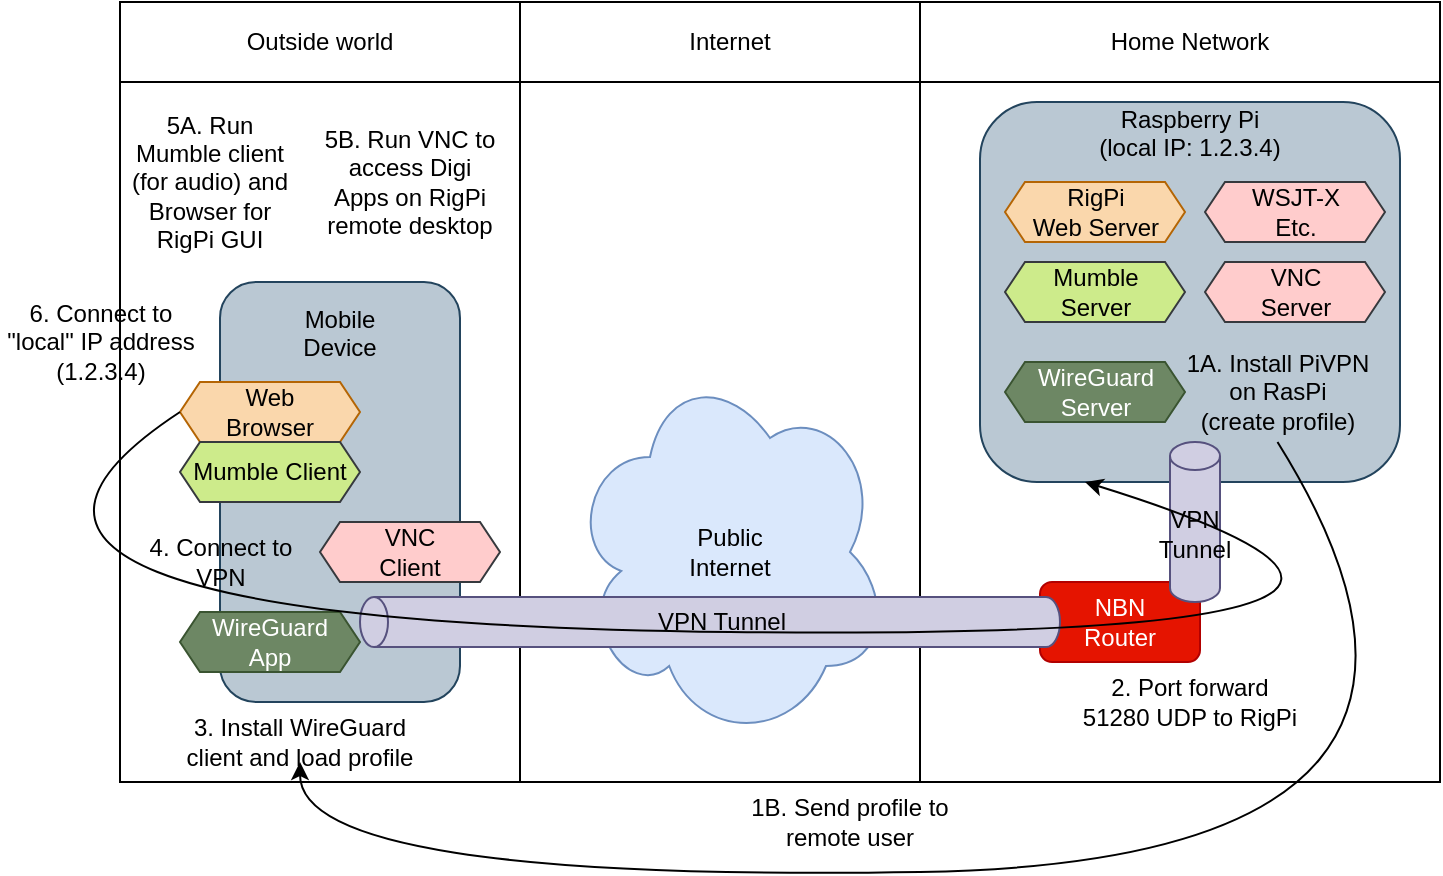 <mxfile version="14.8.2" type="github">
  <diagram id="YqbmYgbHA-egphLIvuRI" name="Page-1">
    <mxGraphModel dx="1366" dy="793" grid="1" gridSize="10" guides="1" tooltips="1" connect="1" arrows="1" fold="1" page="1" pageScale="1" pageWidth="850" pageHeight="1100" math="0" shadow="0">
      <root>
        <mxCell id="0" />
        <mxCell id="1" parent="0" />
        <mxCell id="_uaW3ZvnfhvD2LrwsyKz-1" value="" style="rounded=0;whiteSpace=wrap;html=1;" vertex="1" parent="1">
          <mxGeometry x="120" y="60" width="200" height="390" as="geometry" />
        </mxCell>
        <mxCell id="_uaW3ZvnfhvD2LrwsyKz-3" value="" style="rounded=0;whiteSpace=wrap;html=1;" vertex="1" parent="1">
          <mxGeometry x="320" y="60" width="200" height="390" as="geometry" />
        </mxCell>
        <mxCell id="_uaW3ZvnfhvD2LrwsyKz-4" value="" style="rounded=0;whiteSpace=wrap;html=1;" vertex="1" parent="1">
          <mxGeometry x="520" y="60" width="260" height="390" as="geometry" />
        </mxCell>
        <mxCell id="_uaW3ZvnfhvD2LrwsyKz-12" value="&lt;div&gt;Public&lt;/div&gt;&lt;div&gt;Internet&lt;br&gt;&lt;/div&gt;" style="ellipse;shape=cloud;whiteSpace=wrap;html=1;fillColor=#dae8fc;strokeColor=#6c8ebf;" vertex="1" parent="1">
          <mxGeometry x="345" y="240" width="160" height="190" as="geometry" />
        </mxCell>
        <mxCell id="_uaW3ZvnfhvD2LrwsyKz-11" value="&lt;div&gt;NBN&lt;/div&gt;&lt;div&gt;Router&lt;br&gt;&lt;/div&gt;" style="rounded=1;whiteSpace=wrap;html=1;fillColor=#e51400;strokeColor=#B20000;fontColor=#ffffff;" vertex="1" parent="1">
          <mxGeometry x="580" y="350" width="80" height="40" as="geometry" />
        </mxCell>
        <mxCell id="_uaW3ZvnfhvD2LrwsyKz-15" value="&lt;div&gt;Raspberry Pi&lt;/div&gt;&lt;div&gt;(local IP: 1.2.3.4)&lt;br&gt;&lt;/div&gt;&lt;div&gt;&lt;br&gt;&lt;/div&gt;&lt;div&gt;&lt;br&gt;&lt;/div&gt;&lt;div&gt;&lt;br&gt;&lt;/div&gt;&lt;div&gt;&lt;br&gt;&lt;/div&gt;&lt;div&gt;&lt;br&gt;&lt;/div&gt;&lt;div&gt;&lt;br&gt;&lt;/div&gt;&lt;div&gt;&lt;br&gt;&lt;/div&gt;&lt;div&gt;&lt;br&gt;&lt;/div&gt;&lt;div&gt;&lt;br&gt;&lt;/div&gt;&lt;div&gt;&lt;br&gt;&lt;/div&gt;&lt;div&gt;&lt;br&gt;&lt;/div&gt;" style="rounded=1;whiteSpace=wrap;html=1;fillColor=#bac8d3;strokeColor=#23445d;" vertex="1" parent="1">
          <mxGeometry x="550" y="110" width="210" height="190" as="geometry" />
        </mxCell>
        <mxCell id="_uaW3ZvnfhvD2LrwsyKz-18" value="Mobile&lt;div&gt;Device&lt;/div&gt;&lt;div&gt;&lt;br&gt;&lt;/div&gt;&lt;div&gt;&lt;br&gt;&lt;/div&gt;&lt;div&gt;&lt;br&gt;&lt;/div&gt;&lt;div&gt;&lt;br&gt;&lt;/div&gt;&lt;div&gt;&lt;br&gt;&lt;/div&gt;&lt;div&gt;&lt;br&gt;&lt;/div&gt;&lt;div&gt;&lt;br&gt;&lt;/div&gt;&lt;div&gt;&lt;br&gt;&lt;/div&gt;&lt;div&gt;&lt;br&gt;&lt;/div&gt;&lt;div&gt;&lt;br&gt;&lt;/div&gt;&lt;div&gt;&lt;br&gt;&lt;/div&gt;" style="rounded=1;whiteSpace=wrap;html=1;fillColor=#bac8d3;strokeColor=#23445d;" vertex="1" parent="1">
          <mxGeometry x="170" y="200" width="120" height="210" as="geometry" />
        </mxCell>
        <mxCell id="_uaW3ZvnfhvD2LrwsyKz-16" value="VPN Tunnel" style="shape=cylinder3;whiteSpace=wrap;html=1;boundedLbl=1;backgroundOutline=1;size=7;direction=north;fillColor=#d0cee2;strokeColor=#56517e;" vertex="1" parent="1">
          <mxGeometry x="240" y="357.5" width="350" height="25" as="geometry" />
        </mxCell>
        <mxCell id="_uaW3ZvnfhvD2LrwsyKz-19" value="&lt;div&gt;Web&lt;/div&gt;&lt;div&gt;Browser&lt;br&gt;&lt;/div&gt;" style="shape=hexagon;perimeter=hexagonPerimeter2;whiteSpace=wrap;html=1;fixedSize=1;size=10;fillColor=#fad7ac;strokeColor=#b46504;" vertex="1" parent="1">
          <mxGeometry x="150" y="250" width="90" height="30" as="geometry" />
        </mxCell>
        <mxCell id="_uaW3ZvnfhvD2LrwsyKz-20" value="&lt;div&gt;WireGuard&lt;/div&gt;&lt;div&gt;App&lt;br&gt;&lt;/div&gt;" style="shape=hexagon;perimeter=hexagonPerimeter2;whiteSpace=wrap;html=1;fixedSize=1;size=10;fillColor=#6d8764;strokeColor=#3A5431;fontColor=#ffffff;" vertex="1" parent="1">
          <mxGeometry x="150" y="365" width="90" height="30" as="geometry" />
        </mxCell>
        <mxCell id="_uaW3ZvnfhvD2LrwsyKz-21" value="RigPi&lt;br&gt;Web Server" style="shape=hexagon;perimeter=hexagonPerimeter2;whiteSpace=wrap;html=1;fixedSize=1;size=10;fillColor=#fad7ac;strokeColor=#b46504;" vertex="1" parent="1">
          <mxGeometry x="562.5" y="150" width="90" height="30" as="geometry" />
        </mxCell>
        <mxCell id="_uaW3ZvnfhvD2LrwsyKz-22" value="&lt;div&gt;Mumble&lt;br&gt;Server&lt;/div&gt;" style="shape=hexagon;perimeter=hexagonPerimeter2;whiteSpace=wrap;html=1;fixedSize=1;size=10;fillColor=#cdeb8b;strokeColor=#36393d;" vertex="1" parent="1">
          <mxGeometry x="562.5" y="190" width="90" height="30" as="geometry" />
        </mxCell>
        <mxCell id="_uaW3ZvnfhvD2LrwsyKz-23" value="Mumble Client" style="shape=hexagon;perimeter=hexagonPerimeter2;whiteSpace=wrap;html=1;fixedSize=1;size=10;fillColor=#cdeb8b;strokeColor=#36393d;" vertex="1" parent="1">
          <mxGeometry x="150" y="280" width="90" height="30" as="geometry" />
        </mxCell>
        <mxCell id="_uaW3ZvnfhvD2LrwsyKz-24" value="&lt;div&gt;VNC&lt;/div&gt;&lt;div&gt;Client&lt;br&gt;&lt;/div&gt;" style="shape=hexagon;perimeter=hexagonPerimeter2;whiteSpace=wrap;html=1;fixedSize=1;size=10;fillColor=#ffcccc;strokeColor=#36393d;" vertex="1" parent="1">
          <mxGeometry x="220" y="320" width="90" height="30" as="geometry" />
        </mxCell>
        <mxCell id="_uaW3ZvnfhvD2LrwsyKz-25" value="&lt;div&gt;VNC&lt;/div&gt;&lt;div&gt;Server&lt;br&gt;&lt;/div&gt;" style="shape=hexagon;perimeter=hexagonPerimeter2;whiteSpace=wrap;html=1;fixedSize=1;size=10;fillColor=#ffcccc;strokeColor=#36393d;" vertex="1" parent="1">
          <mxGeometry x="662.5" y="190" width="90" height="30" as="geometry" />
        </mxCell>
        <mxCell id="_uaW3ZvnfhvD2LrwsyKz-26" value="&lt;div&gt;WSJT-X&lt;/div&gt;&lt;div&gt;Etc.&lt;br&gt;&lt;/div&gt;" style="shape=hexagon;perimeter=hexagonPerimeter2;whiteSpace=wrap;html=1;fixedSize=1;size=10;fillColor=#ffcccc;strokeColor=#36393d;" vertex="1" parent="1">
          <mxGeometry x="662.5" y="150" width="90" height="30" as="geometry" />
        </mxCell>
        <mxCell id="_uaW3ZvnfhvD2LrwsyKz-27" value="&lt;div&gt;WireGuard&lt;/div&gt;&lt;div&gt;Server&lt;br&gt;&lt;/div&gt;" style="shape=hexagon;perimeter=hexagonPerimeter2;whiteSpace=wrap;html=1;fixedSize=1;size=10;fillColor=#6d8764;strokeColor=#3A5431;fontColor=#ffffff;" vertex="1" parent="1">
          <mxGeometry x="562.5" y="240" width="90" height="30" as="geometry" />
        </mxCell>
        <mxCell id="_uaW3ZvnfhvD2LrwsyKz-17" value="&lt;div align=&quot;center&quot;&gt;VPN&lt;/div&gt;&lt;div align=&quot;center&quot;&gt;Tunnel&lt;br&gt;&lt;/div&gt;" style="shape=cylinder3;whiteSpace=wrap;html=1;boundedLbl=1;backgroundOutline=1;size=7;direction=east;align=center;fillColor=#d0cee2;strokeColor=#56517e;" vertex="1" parent="1">
          <mxGeometry x="645" y="280" width="25" height="80" as="geometry" />
        </mxCell>
        <mxCell id="_uaW3ZvnfhvD2LrwsyKz-28" value="1A. Install PiVPN on RasPi&lt;br&gt;(create profile)" style="text;html=1;strokeColor=none;fillColor=none;align=center;verticalAlign=middle;whiteSpace=wrap;rounded=0;" vertex="1" parent="1">
          <mxGeometry x="650" y="230" width="97.5" height="50" as="geometry" />
        </mxCell>
        <mxCell id="_uaW3ZvnfhvD2LrwsyKz-29" value="2. Port forward 51280 UDP to RigPi" style="text;html=1;strokeColor=none;fillColor=none;align=center;verticalAlign=middle;whiteSpace=wrap;rounded=0;" vertex="1" parent="1">
          <mxGeometry x="600" y="400" width="110" height="20" as="geometry" />
        </mxCell>
        <mxCell id="_uaW3ZvnfhvD2LrwsyKz-30" value="3. Install WireGuard client and load profile" style="text;html=1;strokeColor=none;fillColor=none;align=center;verticalAlign=middle;whiteSpace=wrap;rounded=0;" vertex="1" parent="1">
          <mxGeometry x="150" y="420" width="120" height="20" as="geometry" />
        </mxCell>
        <mxCell id="_uaW3ZvnfhvD2LrwsyKz-31" value="4. Connect to VPN" style="text;html=1;strokeColor=none;fillColor=none;align=center;verticalAlign=middle;whiteSpace=wrap;rounded=0;" vertex="1" parent="1">
          <mxGeometry x="130" y="330" width="81" height="20" as="geometry" />
        </mxCell>
        <mxCell id="_uaW3ZvnfhvD2LrwsyKz-32" value="5A. Run Mumble client (for audio) and Browser for RigPi GUI" style="text;html=1;strokeColor=none;fillColor=none;align=center;verticalAlign=middle;whiteSpace=wrap;rounded=0;" vertex="1" parent="1">
          <mxGeometry x="120" y="140" width="90" height="20" as="geometry" />
        </mxCell>
        <mxCell id="_uaW3ZvnfhvD2LrwsyKz-33" value="5B. Run VNC to access Digi Apps on RigPi remote desktop" style="text;html=1;strokeColor=none;fillColor=none;align=center;verticalAlign=middle;whiteSpace=wrap;rounded=0;" vertex="1" parent="1">
          <mxGeometry x="220" y="140" width="90" height="20" as="geometry" />
        </mxCell>
        <mxCell id="_uaW3ZvnfhvD2LrwsyKz-36" value="" style="rounded=0;whiteSpace=wrap;html=1;fillColor=none;" vertex="1" parent="1">
          <mxGeometry x="120" y="60" width="660" height="40" as="geometry" />
        </mxCell>
        <mxCell id="_uaW3ZvnfhvD2LrwsyKz-5" value="Outside world" style="text;html=1;strokeColor=none;fillColor=none;align=center;verticalAlign=middle;whiteSpace=wrap;rounded=0;" vertex="1" parent="1">
          <mxGeometry x="155" y="70" width="130" height="20" as="geometry" />
        </mxCell>
        <mxCell id="_uaW3ZvnfhvD2LrwsyKz-6" value="Internet" style="text;html=1;strokeColor=none;fillColor=none;align=center;verticalAlign=middle;whiteSpace=wrap;rounded=0;" vertex="1" parent="1">
          <mxGeometry x="360" y="70" width="130" height="20" as="geometry" />
        </mxCell>
        <mxCell id="_uaW3ZvnfhvD2LrwsyKz-7" value="Home Network" style="text;html=1;strokeColor=none;fillColor=none;align=center;verticalAlign=middle;whiteSpace=wrap;rounded=0;" vertex="1" parent="1">
          <mxGeometry x="590" y="70" width="130" height="20" as="geometry" />
        </mxCell>
        <mxCell id="_uaW3ZvnfhvD2LrwsyKz-37" value="" style="curved=1;endArrow=classic;html=1;exitX=0.5;exitY=1;exitDx=0;exitDy=0;entryX=0.5;entryY=1;entryDx=0;entryDy=0;" edge="1" parent="1" source="_uaW3ZvnfhvD2LrwsyKz-28" target="_uaW3ZvnfhvD2LrwsyKz-30">
          <mxGeometry width="50" height="50" relative="1" as="geometry">
            <mxPoint x="400" y="430" as="sourcePoint" />
            <mxPoint x="450" y="380" as="targetPoint" />
            <Array as="points">
              <mxPoint x="830" y="490" />
              <mxPoint x="210" y="500" />
            </Array>
          </mxGeometry>
        </mxCell>
        <mxCell id="_uaW3ZvnfhvD2LrwsyKz-38" value="1B. Send profile to remote user" style="text;html=1;strokeColor=none;fillColor=none;align=center;verticalAlign=middle;whiteSpace=wrap;rounded=0;" vertex="1" parent="1">
          <mxGeometry x="430" y="460" width="110" height="20" as="geometry" />
        </mxCell>
        <mxCell id="_uaW3ZvnfhvD2LrwsyKz-39" value="" style="curved=1;endArrow=classic;html=1;exitX=0;exitY=0.5;exitDx=0;exitDy=0;entryX=0.25;entryY=1;entryDx=0;entryDy=0;" edge="1" parent="1" source="_uaW3ZvnfhvD2LrwsyKz-19" target="_uaW3ZvnfhvD2LrwsyKz-15">
          <mxGeometry width="50" height="50" relative="1" as="geometry">
            <mxPoint x="708.75" y="290" as="sourcePoint" />
            <mxPoint x="220" y="450" as="targetPoint" />
            <Array as="points">
              <mxPoint x="-10" y="370" />
              <mxPoint x="860" y="380" />
            </Array>
          </mxGeometry>
        </mxCell>
        <mxCell id="_uaW3ZvnfhvD2LrwsyKz-40" value="6. Connect to &quot;local&quot; IP address (1.2.3.4)" style="text;html=1;strokeColor=none;fillColor=none;align=center;verticalAlign=middle;whiteSpace=wrap;rounded=0;" vertex="1" parent="1">
          <mxGeometry x="60" y="220" width="101" height="20" as="geometry" />
        </mxCell>
      </root>
    </mxGraphModel>
  </diagram>
</mxfile>
